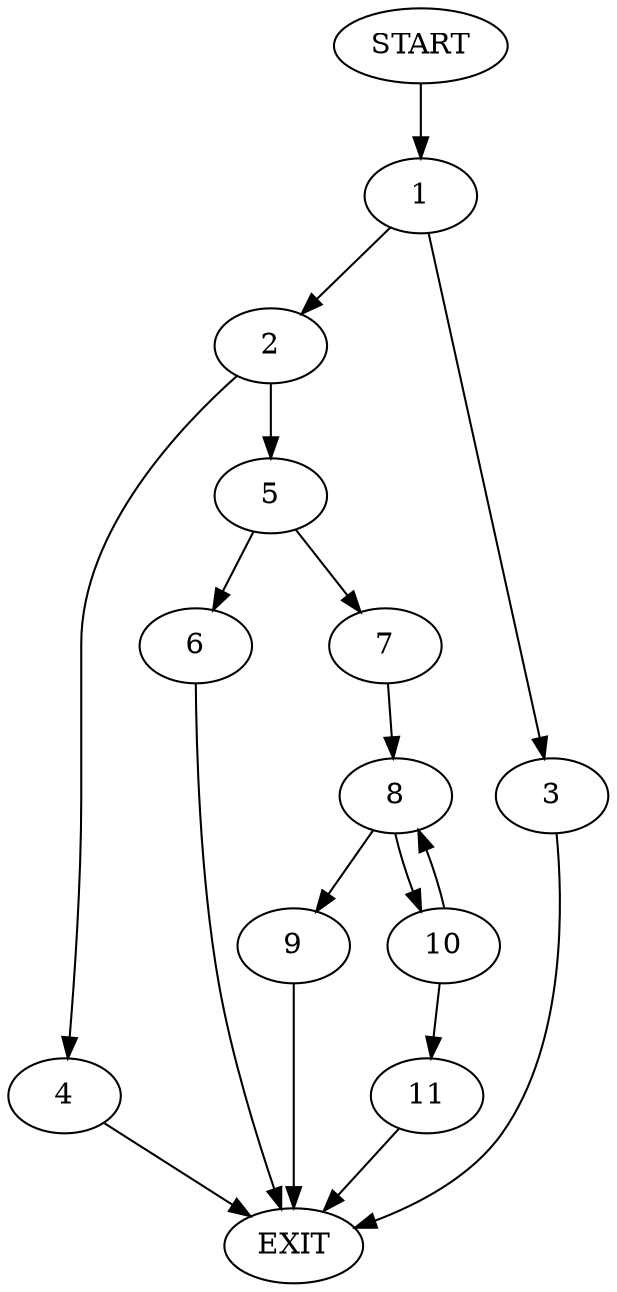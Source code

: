 digraph {
0 [label="START"]
12 [label="EXIT"]
0 -> 1
1 -> 2
1 -> 3
2 -> 4
2 -> 5
3 -> 12
5 -> 6
5 -> 7
4 -> 12
6 -> 12
7 -> 8
8 -> 9
8 -> 10
9 -> 12
10 -> 11
10 -> 8
11 -> 12
}
